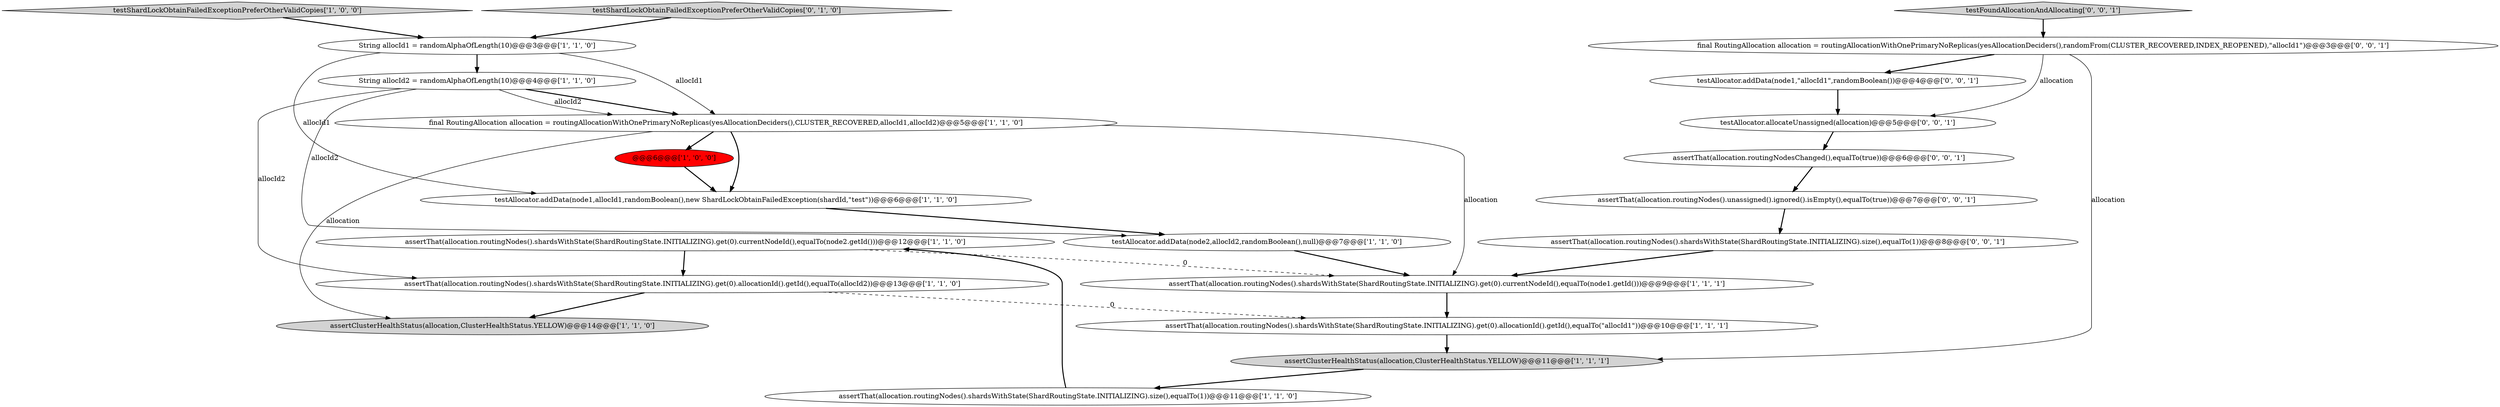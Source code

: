digraph {
12 [style = filled, label = "assertThat(allocation.routingNodes().shardsWithState(ShardRoutingState.INITIALIZING).get(0).currentNodeId(),equalTo(node2.getId()))@@@12@@@['1', '1', '0']", fillcolor = white, shape = ellipse image = "AAA0AAABBB1BBB"];
20 [style = filled, label = "testAllocator.allocateUnassigned(allocation)@@@5@@@['0', '0', '1']", fillcolor = white, shape = ellipse image = "AAA0AAABBB3BBB"];
2 [style = filled, label = "String allocId1 = randomAlphaOfLength(10)@@@3@@@['1', '1', '0']", fillcolor = white, shape = ellipse image = "AAA0AAABBB1BBB"];
16 [style = filled, label = "assertThat(allocation.routingNodesChanged(),equalTo(true))@@@6@@@['0', '0', '1']", fillcolor = white, shape = ellipse image = "AAA0AAABBB3BBB"];
14 [style = filled, label = "testShardLockObtainFailedExceptionPreferOtherValidCopies['0', '1', '0']", fillcolor = lightgray, shape = diamond image = "AAA0AAABBB2BBB"];
18 [style = filled, label = "final RoutingAllocation allocation = routingAllocationWithOnePrimaryNoReplicas(yesAllocationDeciders(),randomFrom(CLUSTER_RECOVERED,INDEX_REOPENED),\"allocId1\")@@@3@@@['0', '0', '1']", fillcolor = white, shape = ellipse image = "AAA0AAABBB3BBB"];
8 [style = filled, label = "assertThat(allocation.routingNodes().shardsWithState(ShardRoutingState.INITIALIZING).get(0).allocationId().getId(),equalTo(allocId2))@@@13@@@['1', '1', '0']", fillcolor = white, shape = ellipse image = "AAA0AAABBB1BBB"];
3 [style = filled, label = "String allocId2 = randomAlphaOfLength(10)@@@4@@@['1', '1', '0']", fillcolor = white, shape = ellipse image = "AAA0AAABBB1BBB"];
5 [style = filled, label = "assertClusterHealthStatus(allocation,ClusterHealthStatus.YELLOW)@@@14@@@['1', '1', '0']", fillcolor = lightgray, shape = ellipse image = "AAA0AAABBB1BBB"];
11 [style = filled, label = "assertThat(allocation.routingNodes().shardsWithState(ShardRoutingState.INITIALIZING).size(),equalTo(1))@@@11@@@['1', '1', '0']", fillcolor = white, shape = ellipse image = "AAA0AAABBB1BBB"];
9 [style = filled, label = "testAllocator.addData(node2,allocId2,randomBoolean(),null)@@@7@@@['1', '1', '0']", fillcolor = white, shape = ellipse image = "AAA0AAABBB1BBB"];
6 [style = filled, label = "assertThat(allocation.routingNodes().shardsWithState(ShardRoutingState.INITIALIZING).get(0).currentNodeId(),equalTo(node1.getId()))@@@9@@@['1', '1', '1']", fillcolor = white, shape = ellipse image = "AAA0AAABBB1BBB"];
1 [style = filled, label = "final RoutingAllocation allocation = routingAllocationWithOnePrimaryNoReplicas(yesAllocationDeciders(),CLUSTER_RECOVERED,allocId1,allocId2)@@@5@@@['1', '1', '0']", fillcolor = white, shape = ellipse image = "AAA0AAABBB1BBB"];
19 [style = filled, label = "testAllocator.addData(node1,\"allocId1\",randomBoolean())@@@4@@@['0', '0', '1']", fillcolor = white, shape = ellipse image = "AAA0AAABBB3BBB"];
0 [style = filled, label = "assertClusterHealthStatus(allocation,ClusterHealthStatus.YELLOW)@@@11@@@['1', '1', '1']", fillcolor = lightgray, shape = ellipse image = "AAA0AAABBB1BBB"];
10 [style = filled, label = "testAllocator.addData(node1,allocId1,randomBoolean(),new ShardLockObtainFailedException(shardId,\"test\"))@@@6@@@['1', '1', '0']", fillcolor = white, shape = ellipse image = "AAA0AAABBB1BBB"];
21 [style = filled, label = "assertThat(allocation.routingNodes().shardsWithState(ShardRoutingState.INITIALIZING).size(),equalTo(1))@@@8@@@['0', '0', '1']", fillcolor = white, shape = ellipse image = "AAA0AAABBB3BBB"];
17 [style = filled, label = "assertThat(allocation.routingNodes().unassigned().ignored().isEmpty(),equalTo(true))@@@7@@@['0', '0', '1']", fillcolor = white, shape = ellipse image = "AAA0AAABBB3BBB"];
4 [style = filled, label = "@@@6@@@['1', '0', '0']", fillcolor = red, shape = ellipse image = "AAA1AAABBB1BBB"];
13 [style = filled, label = "testShardLockObtainFailedExceptionPreferOtherValidCopies['1', '0', '0']", fillcolor = lightgray, shape = diamond image = "AAA0AAABBB1BBB"];
7 [style = filled, label = "assertThat(allocation.routingNodes().shardsWithState(ShardRoutingState.INITIALIZING).get(0).allocationId().getId(),equalTo(\"allocId1\"))@@@10@@@['1', '1', '1']", fillcolor = white, shape = ellipse image = "AAA0AAABBB1BBB"];
15 [style = filled, label = "testFoundAllocationAndAllocating['0', '0', '1']", fillcolor = lightgray, shape = diamond image = "AAA0AAABBB3BBB"];
4->10 [style = bold, label=""];
1->4 [style = bold, label=""];
3->1 [style = solid, label="allocId2"];
3->1 [style = bold, label=""];
21->6 [style = bold, label=""];
19->20 [style = bold, label=""];
2->3 [style = bold, label=""];
18->19 [style = bold, label=""];
0->11 [style = bold, label=""];
7->0 [style = bold, label=""];
11->12 [style = bold, label=""];
2->10 [style = solid, label="allocId1"];
16->17 [style = bold, label=""];
15->18 [style = bold, label=""];
2->1 [style = solid, label="allocId1"];
18->20 [style = solid, label="allocation"];
9->6 [style = bold, label=""];
18->0 [style = solid, label="allocation"];
12->6 [style = dashed, label="0"];
20->16 [style = bold, label=""];
8->5 [style = bold, label=""];
12->8 [style = bold, label=""];
8->7 [style = dashed, label="0"];
1->6 [style = solid, label="allocation"];
1->5 [style = solid, label="allocation"];
3->9 [style = solid, label="allocId2"];
10->9 [style = bold, label=""];
14->2 [style = bold, label=""];
3->8 [style = solid, label="allocId2"];
6->7 [style = bold, label=""];
1->10 [style = bold, label=""];
17->21 [style = bold, label=""];
13->2 [style = bold, label=""];
}
